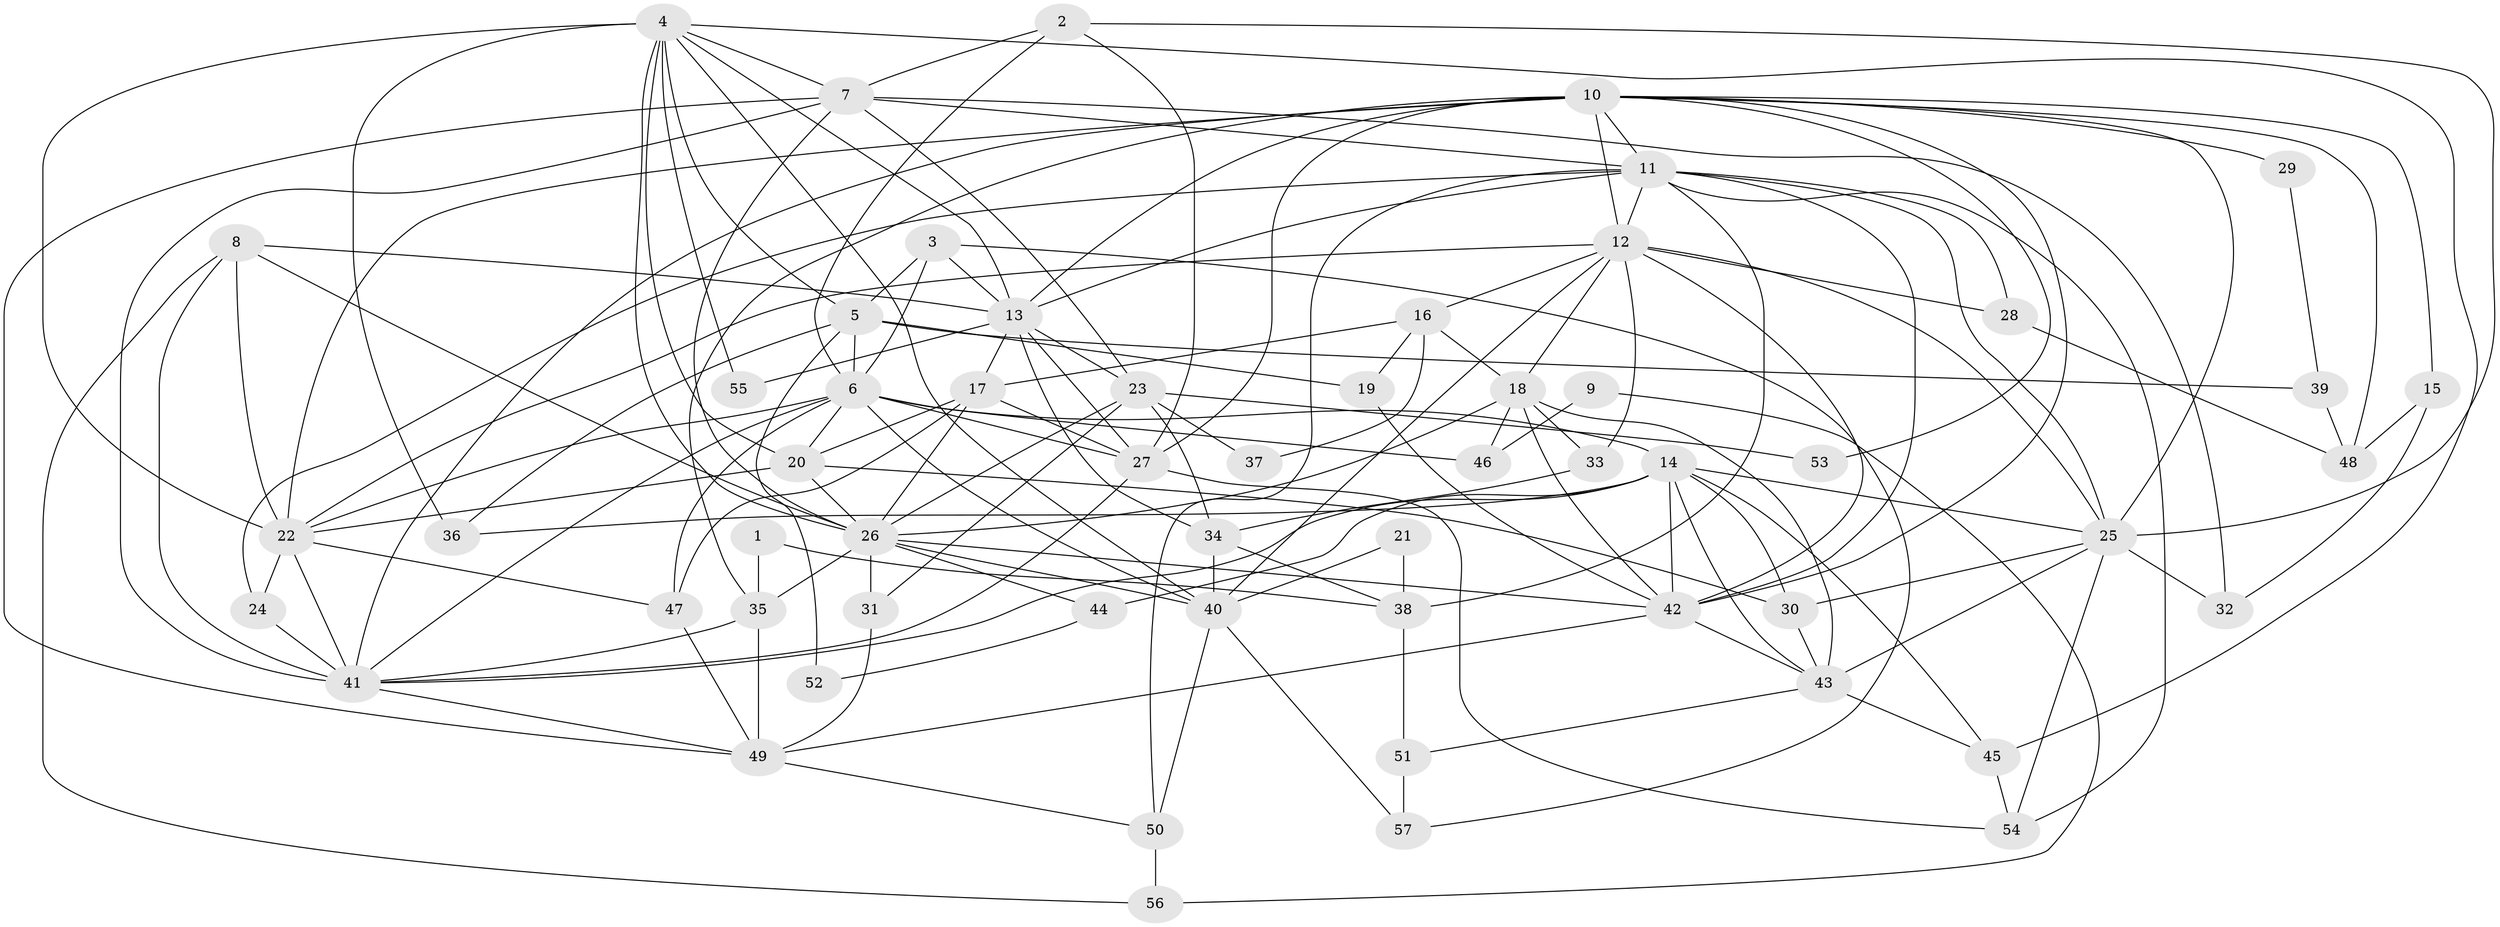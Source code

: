 // original degree distribution, {2: 0.1592920353982301, 4: 0.24778761061946902, 3: 0.2743362831858407, 7: 0.061946902654867256, 5: 0.1415929203539823, 8: 0.017699115044247787, 6: 0.09734513274336283}
// Generated by graph-tools (version 1.1) at 2025/35/03/09/25 02:35:57]
// undirected, 57 vertices, 154 edges
graph export_dot {
graph [start="1"]
  node [color=gray90,style=filled];
  1;
  2;
  3;
  4;
  5;
  6;
  7;
  8;
  9;
  10;
  11;
  12;
  13;
  14;
  15;
  16;
  17;
  18;
  19;
  20;
  21;
  22;
  23;
  24;
  25;
  26;
  27;
  28;
  29;
  30;
  31;
  32;
  33;
  34;
  35;
  36;
  37;
  38;
  39;
  40;
  41;
  42;
  43;
  44;
  45;
  46;
  47;
  48;
  49;
  50;
  51;
  52;
  53;
  54;
  55;
  56;
  57;
  1 -- 35 [weight=1.0];
  1 -- 38 [weight=1.0];
  2 -- 6 [weight=1.0];
  2 -- 7 [weight=1.0];
  2 -- 25 [weight=1.0];
  2 -- 27 [weight=1.0];
  3 -- 5 [weight=1.0];
  3 -- 6 [weight=1.0];
  3 -- 13 [weight=1.0];
  3 -- 57 [weight=1.0];
  4 -- 5 [weight=1.0];
  4 -- 7 [weight=1.0];
  4 -- 13 [weight=1.0];
  4 -- 20 [weight=1.0];
  4 -- 22 [weight=1.0];
  4 -- 26 [weight=1.0];
  4 -- 36 [weight=1.0];
  4 -- 40 [weight=1.0];
  4 -- 45 [weight=1.0];
  4 -- 55 [weight=1.0];
  5 -- 6 [weight=1.0];
  5 -- 19 [weight=1.0];
  5 -- 36 [weight=1.0];
  5 -- 39 [weight=1.0];
  5 -- 52 [weight=1.0];
  6 -- 14 [weight=1.0];
  6 -- 20 [weight=1.0];
  6 -- 22 [weight=1.0];
  6 -- 27 [weight=1.0];
  6 -- 40 [weight=1.0];
  6 -- 41 [weight=1.0];
  6 -- 46 [weight=1.0];
  6 -- 47 [weight=1.0];
  7 -- 11 [weight=1.0];
  7 -- 23 [weight=1.0];
  7 -- 26 [weight=1.0];
  7 -- 32 [weight=1.0];
  7 -- 41 [weight=1.0];
  7 -- 49 [weight=1.0];
  8 -- 13 [weight=1.0];
  8 -- 22 [weight=1.0];
  8 -- 26 [weight=1.0];
  8 -- 41 [weight=1.0];
  8 -- 56 [weight=1.0];
  9 -- 46 [weight=1.0];
  9 -- 56 [weight=1.0];
  10 -- 11 [weight=1.0];
  10 -- 12 [weight=3.0];
  10 -- 13 [weight=3.0];
  10 -- 15 [weight=1.0];
  10 -- 22 [weight=1.0];
  10 -- 25 [weight=1.0];
  10 -- 27 [weight=1.0];
  10 -- 29 [weight=1.0];
  10 -- 35 [weight=1.0];
  10 -- 41 [weight=2.0];
  10 -- 42 [weight=1.0];
  10 -- 48 [weight=1.0];
  10 -- 53 [weight=1.0];
  11 -- 12 [weight=3.0];
  11 -- 13 [weight=1.0];
  11 -- 24 [weight=1.0];
  11 -- 25 [weight=1.0];
  11 -- 28 [weight=1.0];
  11 -- 38 [weight=1.0];
  11 -- 42 [weight=2.0];
  11 -- 50 [weight=1.0];
  11 -- 54 [weight=1.0];
  12 -- 16 [weight=1.0];
  12 -- 18 [weight=1.0];
  12 -- 22 [weight=1.0];
  12 -- 25 [weight=1.0];
  12 -- 28 [weight=1.0];
  12 -- 33 [weight=1.0];
  12 -- 40 [weight=1.0];
  12 -- 42 [weight=1.0];
  13 -- 17 [weight=1.0];
  13 -- 23 [weight=1.0];
  13 -- 27 [weight=1.0];
  13 -- 34 [weight=1.0];
  13 -- 55 [weight=1.0];
  14 -- 25 [weight=1.0];
  14 -- 30 [weight=1.0];
  14 -- 36 [weight=1.0];
  14 -- 41 [weight=1.0];
  14 -- 42 [weight=1.0];
  14 -- 43 [weight=1.0];
  14 -- 44 [weight=1.0];
  14 -- 45 [weight=1.0];
  15 -- 32 [weight=1.0];
  15 -- 48 [weight=1.0];
  16 -- 17 [weight=1.0];
  16 -- 18 [weight=1.0];
  16 -- 19 [weight=1.0];
  16 -- 37 [weight=1.0];
  17 -- 20 [weight=1.0];
  17 -- 26 [weight=1.0];
  17 -- 27 [weight=1.0];
  17 -- 47 [weight=1.0];
  18 -- 26 [weight=1.0];
  18 -- 33 [weight=1.0];
  18 -- 42 [weight=1.0];
  18 -- 43 [weight=1.0];
  18 -- 46 [weight=1.0];
  19 -- 42 [weight=1.0];
  20 -- 22 [weight=1.0];
  20 -- 26 [weight=1.0];
  20 -- 30 [weight=1.0];
  21 -- 38 [weight=1.0];
  21 -- 40 [weight=1.0];
  22 -- 24 [weight=2.0];
  22 -- 41 [weight=1.0];
  22 -- 47 [weight=1.0];
  23 -- 26 [weight=1.0];
  23 -- 31 [weight=1.0];
  23 -- 34 [weight=1.0];
  23 -- 37 [weight=2.0];
  23 -- 53 [weight=1.0];
  24 -- 41 [weight=1.0];
  25 -- 30 [weight=1.0];
  25 -- 32 [weight=1.0];
  25 -- 43 [weight=2.0];
  25 -- 54 [weight=1.0];
  26 -- 31 [weight=1.0];
  26 -- 35 [weight=1.0];
  26 -- 40 [weight=1.0];
  26 -- 42 [weight=1.0];
  26 -- 44 [weight=1.0];
  27 -- 41 [weight=1.0];
  27 -- 54 [weight=1.0];
  28 -- 48 [weight=1.0];
  29 -- 39 [weight=1.0];
  30 -- 43 [weight=1.0];
  31 -- 49 [weight=1.0];
  33 -- 34 [weight=1.0];
  34 -- 38 [weight=1.0];
  34 -- 40 [weight=1.0];
  35 -- 41 [weight=1.0];
  35 -- 49 [weight=1.0];
  38 -- 51 [weight=1.0];
  39 -- 48 [weight=1.0];
  40 -- 50 [weight=1.0];
  40 -- 57 [weight=1.0];
  41 -- 49 [weight=1.0];
  42 -- 43 [weight=1.0];
  42 -- 49 [weight=1.0];
  43 -- 45 [weight=1.0];
  43 -- 51 [weight=1.0];
  44 -- 52 [weight=1.0];
  45 -- 54 [weight=1.0];
  47 -- 49 [weight=1.0];
  49 -- 50 [weight=1.0];
  50 -- 56 [weight=1.0];
  51 -- 57 [weight=1.0];
}
